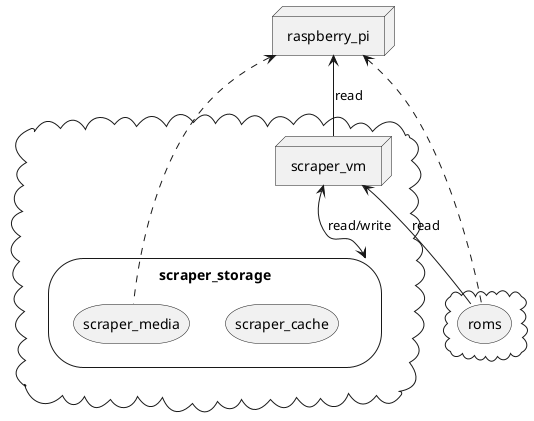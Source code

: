 @startuml architecture

cloud {
    node scraper_vm
    storage scraper_storage {
        storage scraper_cache
        storage scraper_media
    }
}
cloud {
    storage roms
}

node raspberry_pi

raspberry_pi <-- scraper_vm : read
scraper_vm <--> scraper_storage : read/write
scraper_vm <-- roms : read

raspberry_pi <.. scraper_media
raspberry_pi <.. roms

@enduml